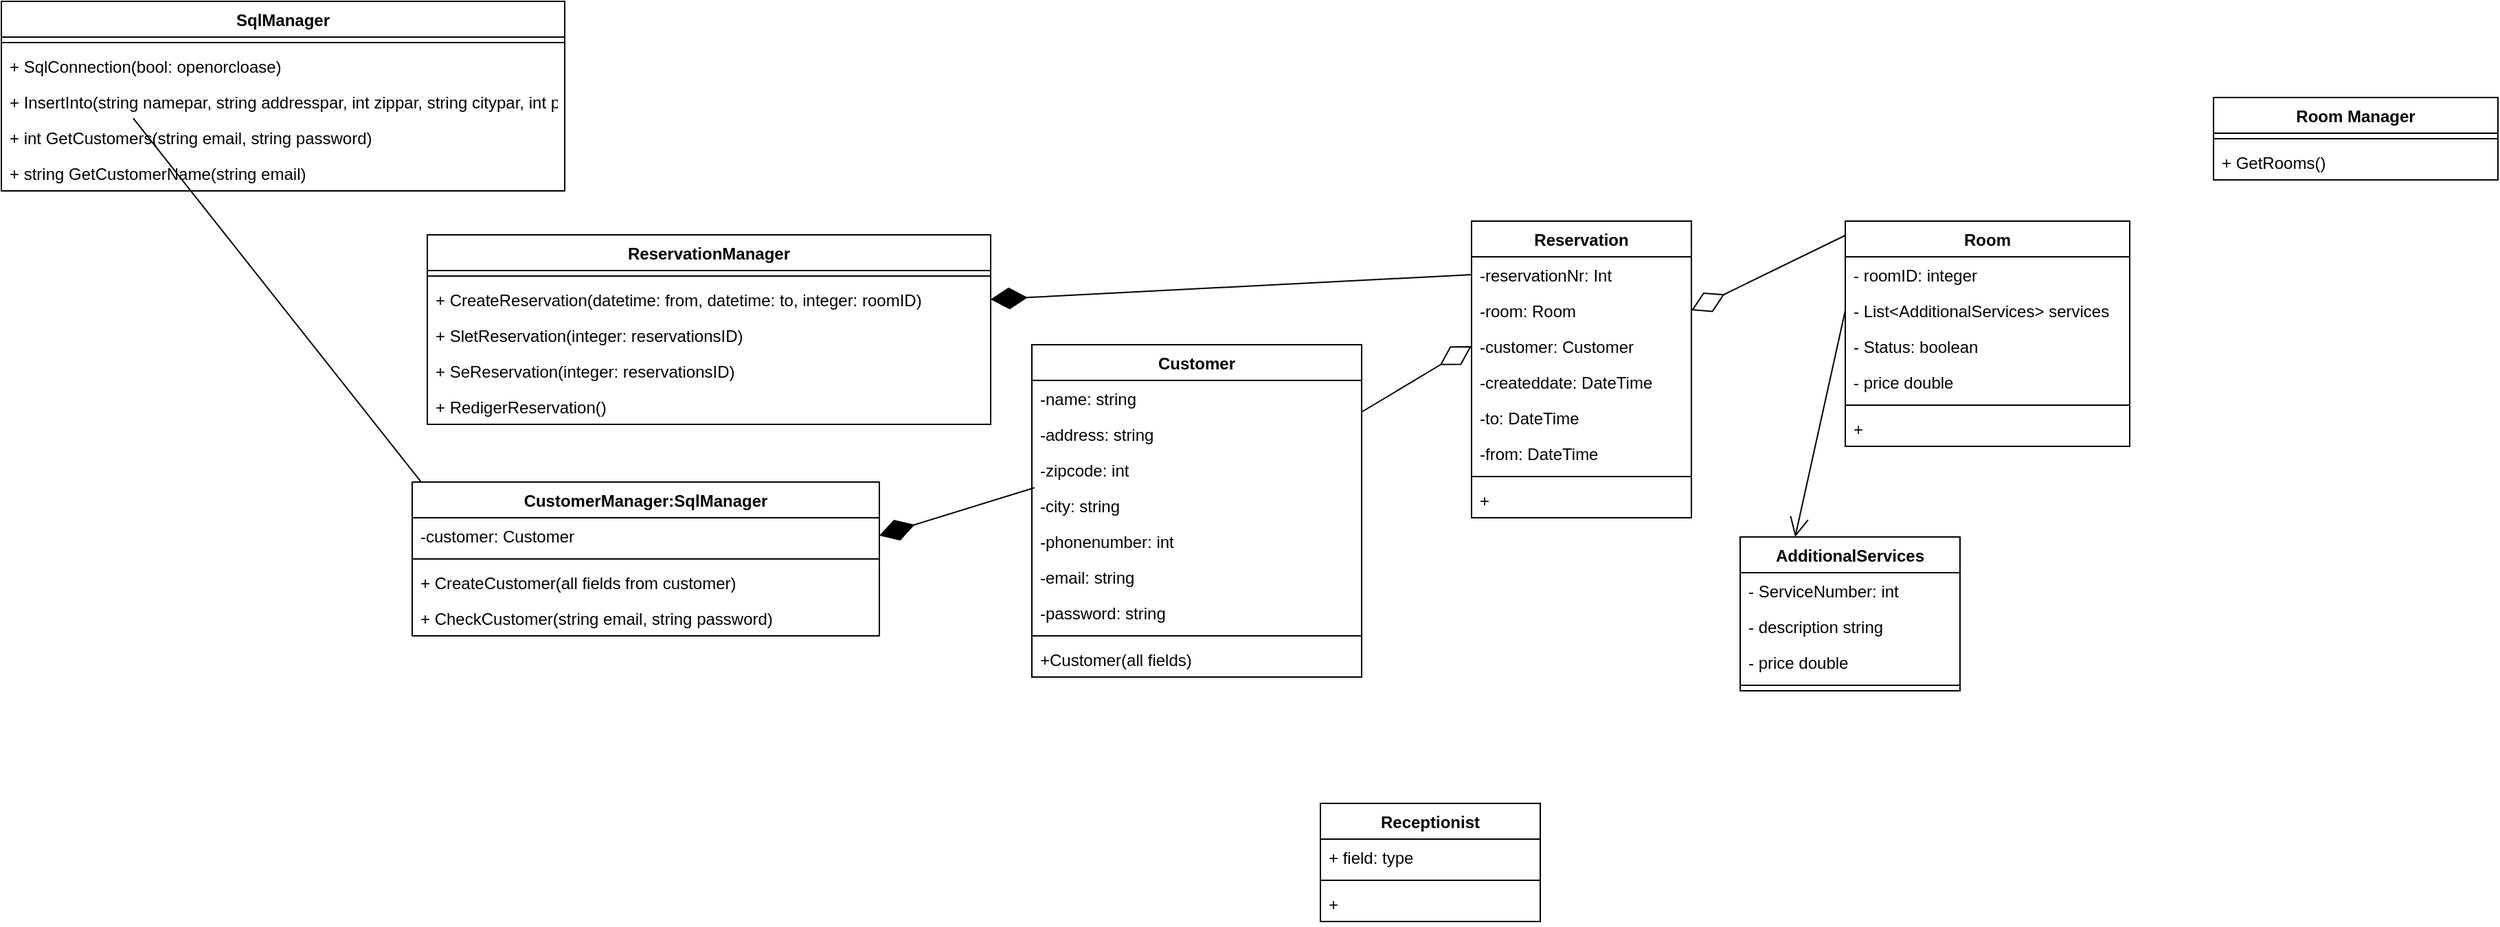 <mxfile version="13.1.14" type="device"><diagram id="jvjIMaUWYEuc9xizGtqW" name="Page-1"><mxGraphModel dx="868" dy="401" grid="1" gridSize="10" guides="1" tooltips="1" connect="1" arrows="1" fold="1" page="1" pageScale="1" pageWidth="1169" pageHeight="827" math="0" shadow="0"><root><mxCell id="0"/><mxCell id="1" parent="0"/><mxCell id="2RBMr3WMW7qAL3Q75wyE-7" value="" style="endArrow=open;endFill=1;endSize=12;html=1;exitX=0;exitY=0.5;exitDx=0;exitDy=0;entryX=0.25;entryY=0;entryDx=0;entryDy=0;" parent="1" source="2RBMr3WMW7qAL3Q75wyE-22" target="2RBMr3WMW7qAL3Q75wyE-27" edge="1"><mxGeometry width="160" relative="1" as="geometry"><mxPoint x="1145.5" y="440" as="sourcePoint"/><mxPoint x="1305.5" y="440" as="targetPoint"/></mxGeometry></mxCell><mxCell id="2RBMr3WMW7qAL3Q75wyE-8" value="" style="endArrow=diamondThin;endFill=1;endSize=24;html=1;exitX=0;exitY=0.5;exitDx=0;exitDy=0;entryX=1;entryY=0.5;entryDx=0;entryDy=0;" parent="1" source="2RBMr3WMW7qAL3Q75wyE-12" target="2RBMr3WMW7qAL3Q75wyE-3" edge="1"><mxGeometry width="160" relative="1" as="geometry"><mxPoint x="800" y="330" as="sourcePoint"/><mxPoint x="660" y="380" as="targetPoint"/></mxGeometry></mxCell><mxCell id="2RBMr3WMW7qAL3Q75wyE-9" value="" style="endArrow=diamondThin;endFill=0;endSize=24;html=1;entryX=1;entryY=0.5;entryDx=0;entryDy=0;exitX=0.009;exitY=0.058;exitDx=0;exitDy=0;exitPerimeter=0;" parent="1" source="2RBMr3WMW7qAL3Q75wyE-20" target="2RBMr3WMW7qAL3Q75wyE-13" edge="1"><mxGeometry width="160" relative="1" as="geometry"><mxPoint x="1345.5" y="420" as="sourcePoint"/><mxPoint x="1505.5" y="420" as="targetPoint"/></mxGeometry></mxCell><mxCell id="2RBMr3WMW7qAL3Q75wyE-10" value="" style="endArrow=diamondThin;endFill=0;endSize=24;html=1;entryX=0;entryY=0.5;entryDx=0;entryDy=0;" parent="1" source="2RBMr3WMW7qAL3Q75wyE-32" target="2RBMr3WMW7qAL3Q75wyE-14" edge="1"><mxGeometry width="160" relative="1" as="geometry"><mxPoint x="700" y="370" as="sourcePoint"/><mxPoint x="860" y="370" as="targetPoint"/></mxGeometry></mxCell><mxCell id="2RBMr3WMW7qAL3Q75wyE-51" value="" style="endArrow=diamondThin;endFill=1;endSize=24;html=1;exitX=0.008;exitY=0.005;exitDx=0;exitDy=0;entryX=1;entryY=0.5;entryDx=0;entryDy=0;exitPerimeter=0;" parent="1" source="2RBMr3WMW7qAL3Q75wyE-36" target="2RBMr3WMW7qAL3Q75wyE-48" edge="1"><mxGeometry width="160" relative="1" as="geometry"><mxPoint x="980" y="596" as="sourcePoint"/><mxPoint x="630" y="614" as="targetPoint"/></mxGeometry></mxCell><mxCell id="2RBMr3WMW7qAL3Q75wyE-1" value="ReservationManager" style="swimlane;fontStyle=1;align=center;verticalAlign=top;childLayout=stackLayout;horizontal=1;startSize=26;horizontalStack=0;resizeParent=1;resizeParentMax=0;resizeLast=0;collapsible=1;marginBottom=0;" parent="1" vertex="1"><mxGeometry x="350" y="200" width="410" height="138" as="geometry"/></mxCell><mxCell id="2RBMr3WMW7qAL3Q75wyE-2" value="" style="line;strokeWidth=1;fillColor=none;align=left;verticalAlign=middle;spacingTop=-1;spacingLeft=3;spacingRight=3;rotatable=0;labelPosition=right;points=[];portConstraint=eastwest;" parent="2RBMr3WMW7qAL3Q75wyE-1" vertex="1"><mxGeometry y="26" width="410" height="8" as="geometry"/></mxCell><mxCell id="2RBMr3WMW7qAL3Q75wyE-3" value="+ CreateReservation(datetime: from, datetime: to, integer: roomID)" style="text;strokeColor=none;fillColor=none;align=left;verticalAlign=top;spacingLeft=4;spacingRight=4;overflow=hidden;rotatable=0;points=[[0,0.5],[1,0.5]];portConstraint=eastwest;fontStyle=0" parent="2RBMr3WMW7qAL3Q75wyE-1" vertex="1"><mxGeometry y="34" width="410" height="26" as="geometry"/></mxCell><mxCell id="2RBMr3WMW7qAL3Q75wyE-4" value="+ SletReservation(integer: reservationsID) " style="text;strokeColor=none;fillColor=none;align=left;verticalAlign=top;spacingLeft=4;spacingRight=4;overflow=hidden;rotatable=0;points=[[0,0.5],[1,0.5]];portConstraint=eastwest;" parent="2RBMr3WMW7qAL3Q75wyE-1" vertex="1"><mxGeometry y="60" width="410" height="26" as="geometry"/></mxCell><mxCell id="2RBMr3WMW7qAL3Q75wyE-5" value="+ SeReservation(integer: reservationsID)" style="text;strokeColor=none;fillColor=none;align=left;verticalAlign=top;spacingLeft=4;spacingRight=4;overflow=hidden;rotatable=0;points=[[0,0.5],[1,0.5]];portConstraint=eastwest;" parent="2RBMr3WMW7qAL3Q75wyE-1" vertex="1"><mxGeometry y="86" width="410" height="26" as="geometry"/></mxCell><mxCell id="2RBMr3WMW7qAL3Q75wyE-6" value="+ RedigerReservation() " style="text;strokeColor=none;fillColor=none;align=left;verticalAlign=top;spacingLeft=4;spacingRight=4;overflow=hidden;rotatable=0;points=[[0,0.5],[1,0.5]];portConstraint=eastwest;" parent="2RBMr3WMW7qAL3Q75wyE-1" vertex="1"><mxGeometry y="112" width="410" height="26" as="geometry"/></mxCell><mxCell id="2RBMr3WMW7qAL3Q75wyE-11" value="Reservation" style="swimlane;fontStyle=1;align=center;verticalAlign=top;childLayout=stackLayout;horizontal=1;startSize=26;horizontalStack=0;resizeParent=1;resizeParentMax=0;resizeLast=0;collapsible=1;marginBottom=0;" parent="1" vertex="1"><mxGeometry x="1110" y="190" width="160" height="216" as="geometry"><mxRectangle x="600" y="270" width="70" height="26" as="alternateBounds"/></mxGeometry></mxCell><mxCell id="2RBMr3WMW7qAL3Q75wyE-12" value="-reservationNr: Int" style="text;strokeColor=none;fillColor=none;align=left;verticalAlign=top;spacingLeft=4;spacingRight=4;overflow=hidden;rotatable=0;points=[[0,0.5],[1,0.5]];portConstraint=eastwest;" parent="2RBMr3WMW7qAL3Q75wyE-11" vertex="1"><mxGeometry y="26" width="160" height="26" as="geometry"/></mxCell><mxCell id="2RBMr3WMW7qAL3Q75wyE-13" value="-room: Room" style="text;strokeColor=none;fillColor=none;align=left;verticalAlign=top;spacingLeft=4;spacingRight=4;overflow=hidden;rotatable=0;points=[[0,0.5],[1,0.5]];portConstraint=eastwest;" parent="2RBMr3WMW7qAL3Q75wyE-11" vertex="1"><mxGeometry y="52" width="160" height="26" as="geometry"/></mxCell><mxCell id="2RBMr3WMW7qAL3Q75wyE-14" value="-customer: Customer" style="text;strokeColor=none;fillColor=none;align=left;verticalAlign=top;spacingLeft=4;spacingRight=4;overflow=hidden;rotatable=0;points=[[0,0.5],[1,0.5]];portConstraint=eastwest;" parent="2RBMr3WMW7qAL3Q75wyE-11" vertex="1"><mxGeometry y="78" width="160" height="26" as="geometry"/></mxCell><mxCell id="2RBMr3WMW7qAL3Q75wyE-15" value="-createddate: DateTime" style="text;strokeColor=none;fillColor=none;align=left;verticalAlign=top;spacingLeft=4;spacingRight=4;overflow=hidden;rotatable=0;points=[[0,0.5],[1,0.5]];portConstraint=eastwest;" parent="2RBMr3WMW7qAL3Q75wyE-11" vertex="1"><mxGeometry y="104" width="160" height="26" as="geometry"/></mxCell><mxCell id="2RBMr3WMW7qAL3Q75wyE-16" value="-to: DateTime" style="text;strokeColor=none;fillColor=none;align=left;verticalAlign=top;spacingLeft=4;spacingRight=4;overflow=hidden;rotatable=0;points=[[0,0.5],[1,0.5]];portConstraint=eastwest;" parent="2RBMr3WMW7qAL3Q75wyE-11" vertex="1"><mxGeometry y="130" width="160" height="26" as="geometry"/></mxCell><mxCell id="2RBMr3WMW7qAL3Q75wyE-17" value="-from: DateTime" style="text;strokeColor=none;fillColor=none;align=left;verticalAlign=top;spacingLeft=4;spacingRight=4;overflow=hidden;rotatable=0;points=[[0,0.5],[1,0.5]];portConstraint=eastwest;" parent="2RBMr3WMW7qAL3Q75wyE-11" vertex="1"><mxGeometry y="156" width="160" height="26" as="geometry"/></mxCell><mxCell id="2RBMr3WMW7qAL3Q75wyE-18" value="" style="line;strokeWidth=1;fillColor=none;align=left;verticalAlign=middle;spacingTop=-1;spacingLeft=3;spacingRight=3;rotatable=0;labelPosition=right;points=[];portConstraint=eastwest;" parent="2RBMr3WMW7qAL3Q75wyE-11" vertex="1"><mxGeometry y="182" width="160" height="8" as="geometry"/></mxCell><mxCell id="2RBMr3WMW7qAL3Q75wyE-19" value="+ " style="text;strokeColor=none;fillColor=none;align=left;verticalAlign=top;spacingLeft=4;spacingRight=4;overflow=hidden;rotatable=0;points=[[0,0.5],[1,0.5]];portConstraint=eastwest;" parent="2RBMr3WMW7qAL3Q75wyE-11" vertex="1"><mxGeometry y="190" width="160" height="26" as="geometry"/></mxCell><mxCell id="2RBMr3WMW7qAL3Q75wyE-20" value="Room" style="swimlane;fontStyle=1;align=center;verticalAlign=top;childLayout=stackLayout;horizontal=1;startSize=26;horizontalStack=0;resizeParent=1;resizeParentMax=0;resizeLast=0;collapsible=1;marginBottom=0;" parent="1" vertex="1"><mxGeometry x="1382" y="190" width="207" height="164" as="geometry"/></mxCell><mxCell id="2RBMr3WMW7qAL3Q75wyE-21" value="- roomID: integer" style="text;strokeColor=none;fillColor=none;align=left;verticalAlign=top;spacingLeft=4;spacingRight=4;overflow=hidden;rotatable=0;points=[[0,0.5],[1,0.5]];portConstraint=eastwest;" parent="2RBMr3WMW7qAL3Q75wyE-20" vertex="1"><mxGeometry y="26" width="207" height="26" as="geometry"/></mxCell><mxCell id="2RBMr3WMW7qAL3Q75wyE-22" value="- List&lt;AdditionalServices&gt; services" style="text;strokeColor=none;fillColor=none;align=left;verticalAlign=top;spacingLeft=4;spacingRight=4;overflow=hidden;rotatable=0;points=[[0,0.5],[1,0.5]];portConstraint=eastwest;fontStyle=0" parent="2RBMr3WMW7qAL3Q75wyE-20" vertex="1"><mxGeometry y="52" width="207" height="26" as="geometry"/></mxCell><mxCell id="2RBMr3WMW7qAL3Q75wyE-23" value="- Status: boolean" style="text;strokeColor=none;fillColor=none;align=left;verticalAlign=top;spacingLeft=4;spacingRight=4;overflow=hidden;rotatable=0;points=[[0,0.5],[1,0.5]];portConstraint=eastwest;" parent="2RBMr3WMW7qAL3Q75wyE-20" vertex="1"><mxGeometry y="78" width="207" height="26" as="geometry"/></mxCell><mxCell id="2RBMr3WMW7qAL3Q75wyE-24" value="- price double" style="text;strokeColor=none;fillColor=none;align=left;verticalAlign=top;spacingLeft=4;spacingRight=4;overflow=hidden;rotatable=0;points=[[0,0.5],[1,0.5]];portConstraint=eastwest;" parent="2RBMr3WMW7qAL3Q75wyE-20" vertex="1"><mxGeometry y="104" width="207" height="26" as="geometry"/></mxCell><mxCell id="2RBMr3WMW7qAL3Q75wyE-25" value="" style="line;strokeWidth=1;fillColor=none;align=left;verticalAlign=middle;spacingTop=-1;spacingLeft=3;spacingRight=3;rotatable=0;labelPosition=right;points=[];portConstraint=eastwest;" parent="2RBMr3WMW7qAL3Q75wyE-20" vertex="1"><mxGeometry y="130" width="207" height="8" as="geometry"/></mxCell><mxCell id="2RBMr3WMW7qAL3Q75wyE-26" value="+ " style="text;strokeColor=none;fillColor=none;align=left;verticalAlign=top;spacingLeft=4;spacingRight=4;overflow=hidden;rotatable=0;points=[[0,0.5],[1,0.5]];portConstraint=eastwest;" parent="2RBMr3WMW7qAL3Q75wyE-20" vertex="1"><mxGeometry y="138" width="207" height="26" as="geometry"/></mxCell><mxCell id="2RBMr3WMW7qAL3Q75wyE-27" value="AdditionalServices" style="swimlane;fontStyle=1;align=center;verticalAlign=top;childLayout=stackLayout;horizontal=1;startSize=26;horizontalStack=0;resizeParent=1;resizeParentMax=0;resizeLast=0;collapsible=1;marginBottom=0;" parent="1" vertex="1"><mxGeometry x="1305.5" y="420" width="160" height="112" as="geometry"><mxRectangle x="900" y="360" width="110" height="26" as="alternateBounds"/></mxGeometry></mxCell><mxCell id="2RBMr3WMW7qAL3Q75wyE-28" value="- ServiceNumber: int" style="text;strokeColor=none;fillColor=none;align=left;verticalAlign=top;spacingLeft=4;spacingRight=4;overflow=hidden;rotatable=0;points=[[0,0.5],[1,0.5]];portConstraint=eastwest;" parent="2RBMr3WMW7qAL3Q75wyE-27" vertex="1"><mxGeometry y="26" width="160" height="26" as="geometry"/></mxCell><mxCell id="2RBMr3WMW7qAL3Q75wyE-29" value="- description string" style="text;strokeColor=none;fillColor=none;align=left;verticalAlign=top;spacingLeft=4;spacingRight=4;overflow=hidden;rotatable=0;points=[[0,0.5],[1,0.5]];portConstraint=eastwest;" parent="2RBMr3WMW7qAL3Q75wyE-27" vertex="1"><mxGeometry y="52" width="160" height="26" as="geometry"/></mxCell><mxCell id="2RBMr3WMW7qAL3Q75wyE-30" value="- price double" style="text;strokeColor=none;fillColor=none;align=left;verticalAlign=top;spacingLeft=4;spacingRight=4;overflow=hidden;rotatable=0;points=[[0,0.5],[1,0.5]];portConstraint=eastwest;" parent="2RBMr3WMW7qAL3Q75wyE-27" vertex="1"><mxGeometry y="78" width="160" height="26" as="geometry"/></mxCell><mxCell id="2RBMr3WMW7qAL3Q75wyE-31" value="" style="line;strokeWidth=1;fillColor=none;align=left;verticalAlign=middle;spacingTop=-1;spacingLeft=3;spacingRight=3;rotatable=0;labelPosition=right;points=[];portConstraint=eastwest;" parent="2RBMr3WMW7qAL3Q75wyE-27" vertex="1"><mxGeometry y="104" width="160" height="8" as="geometry"/></mxCell><mxCell id="2RBMr3WMW7qAL3Q75wyE-32" value="Customer" style="swimlane;fontStyle=1;align=center;verticalAlign=top;childLayout=stackLayout;horizontal=1;startSize=26;horizontalStack=0;resizeParent=1;resizeParentMax=0;resizeLast=0;collapsible=1;marginBottom=0;" parent="1" vertex="1"><mxGeometry x="790" y="280" width="240" height="242" as="geometry"><mxRectangle x="600" y="270" width="70" height="26" as="alternateBounds"/></mxGeometry></mxCell><mxCell id="2RBMr3WMW7qAL3Q75wyE-33" value="-name: string" style="text;strokeColor=none;fillColor=none;align=left;verticalAlign=top;spacingLeft=4;spacingRight=4;overflow=hidden;rotatable=0;points=[[0,0.5],[1,0.5]];portConstraint=eastwest;" parent="2RBMr3WMW7qAL3Q75wyE-32" vertex="1"><mxGeometry y="26" width="240" height="26" as="geometry"/></mxCell><mxCell id="2RBMr3WMW7qAL3Q75wyE-34" value="-address: string" style="text;strokeColor=none;fillColor=none;align=left;verticalAlign=top;spacingLeft=4;spacingRight=4;overflow=hidden;rotatable=0;points=[[0,0.5],[1,0.5]];portConstraint=eastwest;" parent="2RBMr3WMW7qAL3Q75wyE-32" vertex="1"><mxGeometry y="52" width="240" height="26" as="geometry"/></mxCell><mxCell id="2RBMr3WMW7qAL3Q75wyE-35" value="-zipcode: int" style="text;strokeColor=none;fillColor=none;align=left;verticalAlign=top;spacingLeft=4;spacingRight=4;overflow=hidden;rotatable=0;points=[[0,0.5],[1,0.5]];portConstraint=eastwest;" parent="2RBMr3WMW7qAL3Q75wyE-32" vertex="1"><mxGeometry y="78" width="240" height="26" as="geometry"/></mxCell><mxCell id="2RBMr3WMW7qAL3Q75wyE-36" value="-city: string" style="text;strokeColor=none;fillColor=none;align=left;verticalAlign=top;spacingLeft=4;spacingRight=4;overflow=hidden;rotatable=0;points=[[0,0.5],[1,0.5]];portConstraint=eastwest;" parent="2RBMr3WMW7qAL3Q75wyE-32" vertex="1"><mxGeometry y="104" width="240" height="26" as="geometry"/></mxCell><mxCell id="2RBMr3WMW7qAL3Q75wyE-37" value="-phonenumber: int" style="text;strokeColor=none;fillColor=none;align=left;verticalAlign=top;spacingLeft=4;spacingRight=4;overflow=hidden;rotatable=0;points=[[0,0.5],[1,0.5]];portConstraint=eastwest;" parent="2RBMr3WMW7qAL3Q75wyE-32" vertex="1"><mxGeometry y="130" width="240" height="26" as="geometry"/></mxCell><mxCell id="2RBMr3WMW7qAL3Q75wyE-38" value="-email: string" style="text;strokeColor=none;fillColor=none;align=left;verticalAlign=top;spacingLeft=4;spacingRight=4;overflow=hidden;rotatable=0;points=[[0,0.5],[1,0.5]];portConstraint=eastwest;" parent="2RBMr3WMW7qAL3Q75wyE-32" vertex="1"><mxGeometry y="156" width="240" height="26" as="geometry"/></mxCell><mxCell id="2RBMr3WMW7qAL3Q75wyE-39" value="-password: string" style="text;strokeColor=none;fillColor=none;align=left;verticalAlign=top;spacingLeft=4;spacingRight=4;overflow=hidden;rotatable=0;points=[[0,0.5],[1,0.5]];portConstraint=eastwest;" parent="2RBMr3WMW7qAL3Q75wyE-32" vertex="1"><mxGeometry y="182" width="240" height="26" as="geometry"/></mxCell><mxCell id="2RBMr3WMW7qAL3Q75wyE-40" value="" style="line;strokeWidth=1;fillColor=none;align=left;verticalAlign=middle;spacingTop=-1;spacingLeft=3;spacingRight=3;rotatable=0;labelPosition=right;points=[];portConstraint=eastwest;" parent="2RBMr3WMW7qAL3Q75wyE-32" vertex="1"><mxGeometry y="208" width="240" height="8" as="geometry"/></mxCell><mxCell id="2RBMr3WMW7qAL3Q75wyE-52" value="+Customer(all fields)" style="text;strokeColor=none;fillColor=none;align=left;verticalAlign=top;spacingLeft=4;spacingRight=4;overflow=hidden;rotatable=0;points=[[0,0.5],[1,0.5]];portConstraint=eastwest;" parent="2RBMr3WMW7qAL3Q75wyE-32" vertex="1"><mxGeometry y="216" width="240" height="26" as="geometry"/></mxCell><mxCell id="2RBMr3WMW7qAL3Q75wyE-43" value="Receptionist" style="swimlane;fontStyle=1;align=center;verticalAlign=top;childLayout=stackLayout;horizontal=1;startSize=26;horizontalStack=0;resizeParent=1;resizeParentMax=0;resizeLast=0;collapsible=1;marginBottom=0;" parent="1" vertex="1"><mxGeometry x="1000" y="614" width="160" height="86" as="geometry"/></mxCell><mxCell id="2RBMr3WMW7qAL3Q75wyE-44" value="+ field: type" style="text;strokeColor=none;fillColor=none;align=left;verticalAlign=top;spacingLeft=4;spacingRight=4;overflow=hidden;rotatable=0;points=[[0,0.5],[1,0.5]];portConstraint=eastwest;" parent="2RBMr3WMW7qAL3Q75wyE-43" vertex="1"><mxGeometry y="26" width="160" height="26" as="geometry"/></mxCell><mxCell id="2RBMr3WMW7qAL3Q75wyE-45" value="" style="line;strokeWidth=1;fillColor=none;align=left;verticalAlign=middle;spacingTop=-1;spacingLeft=3;spacingRight=3;rotatable=0;labelPosition=right;points=[];portConstraint=eastwest;" parent="2RBMr3WMW7qAL3Q75wyE-43" vertex="1"><mxGeometry y="52" width="160" height="8" as="geometry"/></mxCell><mxCell id="2RBMr3WMW7qAL3Q75wyE-46" value="+ " style="text;strokeColor=none;fillColor=none;align=left;verticalAlign=top;spacingLeft=4;spacingRight=4;overflow=hidden;rotatable=0;points=[[0,0.5],[1,0.5]];portConstraint=eastwest;" parent="2RBMr3WMW7qAL3Q75wyE-43" vertex="1"><mxGeometry y="60" width="160" height="26" as="geometry"/></mxCell><mxCell id="2RBMr3WMW7qAL3Q75wyE-53" value="SqlManager" style="swimlane;fontStyle=1;align=center;verticalAlign=top;childLayout=stackLayout;horizontal=1;startSize=26;horizontalStack=0;resizeParent=1;resizeParentMax=0;resizeLast=0;collapsible=1;marginBottom=0;" parent="1" vertex="1"><mxGeometry x="40" y="30" width="410" height="138" as="geometry"/></mxCell><mxCell id="2RBMr3WMW7qAL3Q75wyE-54" value="" style="line;strokeWidth=1;fillColor=none;align=left;verticalAlign=middle;spacingTop=-1;spacingLeft=3;spacingRight=3;rotatable=0;labelPosition=right;points=[];portConstraint=eastwest;" parent="2RBMr3WMW7qAL3Q75wyE-53" vertex="1"><mxGeometry y="26" width="410" height="8" as="geometry"/></mxCell><mxCell id="yx87x9aEScaeXc5sHIDO-1" value="+ SqlConnection(bool: openorcloase)" style="text;strokeColor=none;fillColor=none;align=left;verticalAlign=top;spacingLeft=4;spacingRight=4;overflow=hidden;rotatable=0;points=[[0,0.5],[1,0.5]];portConstraint=eastwest;fontStyle=0" parent="2RBMr3WMW7qAL3Q75wyE-53" vertex="1"><mxGeometry y="34" width="410" height="26" as="geometry"/></mxCell><mxCell id="2RBMr3WMW7qAL3Q75wyE-55" value="+ InsertInto(string namepar, string addresspar, int zippar, string citypar, int phonenrpar, string emailpar, string passwordpar)" style="text;strokeColor=none;fillColor=none;align=left;verticalAlign=top;spacingLeft=4;spacingRight=4;overflow=hidden;rotatable=0;points=[[0,0.5],[1,0.5]];portConstraint=eastwest;fontStyle=0" parent="2RBMr3WMW7qAL3Q75wyE-53" vertex="1"><mxGeometry y="60" width="410" height="26" as="geometry"/></mxCell><mxCell id="dWMqP0yjC4gTX-QxzwKo-1" value="+ int GetCustomers(string email, string password)" style="text;strokeColor=none;fillColor=none;align=left;verticalAlign=top;spacingLeft=4;spacingRight=4;overflow=hidden;rotatable=0;points=[[0,0.5],[1,0.5]];portConstraint=eastwest;fontStyle=0" vertex="1" parent="2RBMr3WMW7qAL3Q75wyE-53"><mxGeometry y="86" width="410" height="26" as="geometry"/></mxCell><mxCell id="dWMqP0yjC4gTX-QxzwKo-3" value="+ string GetCustomerName(string email)" style="text;strokeColor=none;fillColor=none;align=left;verticalAlign=top;spacingLeft=4;spacingRight=4;overflow=hidden;rotatable=0;points=[[0,0.5],[1,0.5]];portConstraint=eastwest;fontStyle=0" vertex="1" parent="2RBMr3WMW7qAL3Q75wyE-53"><mxGeometry y="112" width="410" height="26" as="geometry"/></mxCell><mxCell id="2RBMr3WMW7qAL3Q75wyE-60" value="" style="endArrow=none;html=1;entryX=0.234;entryY=0.962;entryDx=0;entryDy=0;entryPerimeter=0;exitX=0.024;exitY=0.018;exitDx=0;exitDy=0;exitPerimeter=0;" parent="1" source="2RBMr3WMW7qAL3Q75wyE-47" target="2RBMr3WMW7qAL3Q75wyE-55" edge="1"><mxGeometry width="50" height="50" relative="1" as="geometry"><mxPoint x="110" y="340" as="sourcePoint"/><mxPoint x="160" y="290" as="targetPoint"/></mxGeometry></mxCell><mxCell id="2RBMr3WMW7qAL3Q75wyE-47" value="CustomerManager:SqlManager" style="swimlane;fontStyle=1;align=center;verticalAlign=top;childLayout=stackLayout;horizontal=1;startSize=26;horizontalStack=0;resizeParent=1;resizeParentMax=0;resizeLast=0;collapsible=1;marginBottom=0;" parent="1" vertex="1"><mxGeometry x="339" y="380" width="340" height="112" as="geometry"/></mxCell><mxCell id="2RBMr3WMW7qAL3Q75wyE-48" value="-customer: Customer" style="text;strokeColor=none;fillColor=none;align=left;verticalAlign=top;spacingLeft=4;spacingRight=4;overflow=hidden;rotatable=0;points=[[0,0.5],[1,0.5]];portConstraint=eastwest;" parent="2RBMr3WMW7qAL3Q75wyE-47" vertex="1"><mxGeometry y="26" width="340" height="26" as="geometry"/></mxCell><mxCell id="2RBMr3WMW7qAL3Q75wyE-49" value="" style="line;strokeWidth=1;fillColor=none;align=left;verticalAlign=middle;spacingTop=-1;spacingLeft=3;spacingRight=3;rotatable=0;labelPosition=right;points=[];portConstraint=eastwest;" parent="2RBMr3WMW7qAL3Q75wyE-47" vertex="1"><mxGeometry y="52" width="340" height="8" as="geometry"/></mxCell><mxCell id="2RBMr3WMW7qAL3Q75wyE-41" value="+ CreateCustomer(all fields from customer)" style="text;strokeColor=none;fillColor=none;align=left;verticalAlign=top;spacingLeft=4;spacingRight=4;overflow=hidden;rotatable=0;points=[[0,0.5],[1,0.5]];portConstraint=eastwest;" parent="2RBMr3WMW7qAL3Q75wyE-47" vertex="1"><mxGeometry y="60" width="340" height="26" as="geometry"/></mxCell><mxCell id="2RBMr3WMW7qAL3Q75wyE-42" value="+ CheckCustomer(string email, string password)" style="text;strokeColor=none;fillColor=none;align=left;verticalAlign=top;spacingLeft=4;spacingRight=4;overflow=hidden;rotatable=0;points=[[0,0.5],[1,0.5]];portConstraint=eastwest;" parent="2RBMr3WMW7qAL3Q75wyE-47" vertex="1"><mxGeometry y="86" width="340" height="26" as="geometry"/></mxCell><mxCell id="EhyKEhhnCRo3R9adl-JY-1" value="Room Manager" style="swimlane;fontStyle=1;align=center;verticalAlign=top;childLayout=stackLayout;horizontal=1;startSize=26;horizontalStack=0;resizeParent=1;resizeParentMax=0;resizeLast=0;collapsible=1;marginBottom=0;" parent="1" vertex="1"><mxGeometry x="1650" y="100" width="207" height="60" as="geometry"/></mxCell><mxCell id="EhyKEhhnCRo3R9adl-JY-6" value="" style="line;strokeWidth=1;fillColor=none;align=left;verticalAlign=middle;spacingTop=-1;spacingLeft=3;spacingRight=3;rotatable=0;labelPosition=right;points=[];portConstraint=eastwest;" parent="EhyKEhhnCRo3R9adl-JY-1" vertex="1"><mxGeometry y="26" width="207" height="8" as="geometry"/></mxCell><mxCell id="EhyKEhhnCRo3R9adl-JY-7" value="+ GetRooms()" style="text;strokeColor=none;fillColor=none;align=left;verticalAlign=top;spacingLeft=4;spacingRight=4;overflow=hidden;rotatable=0;points=[[0,0.5],[1,0.5]];portConstraint=eastwest;" parent="EhyKEhhnCRo3R9adl-JY-1" vertex="1"><mxGeometry y="34" width="207" height="26" as="geometry"/></mxCell></root></mxGraphModel></diagram></mxfile>